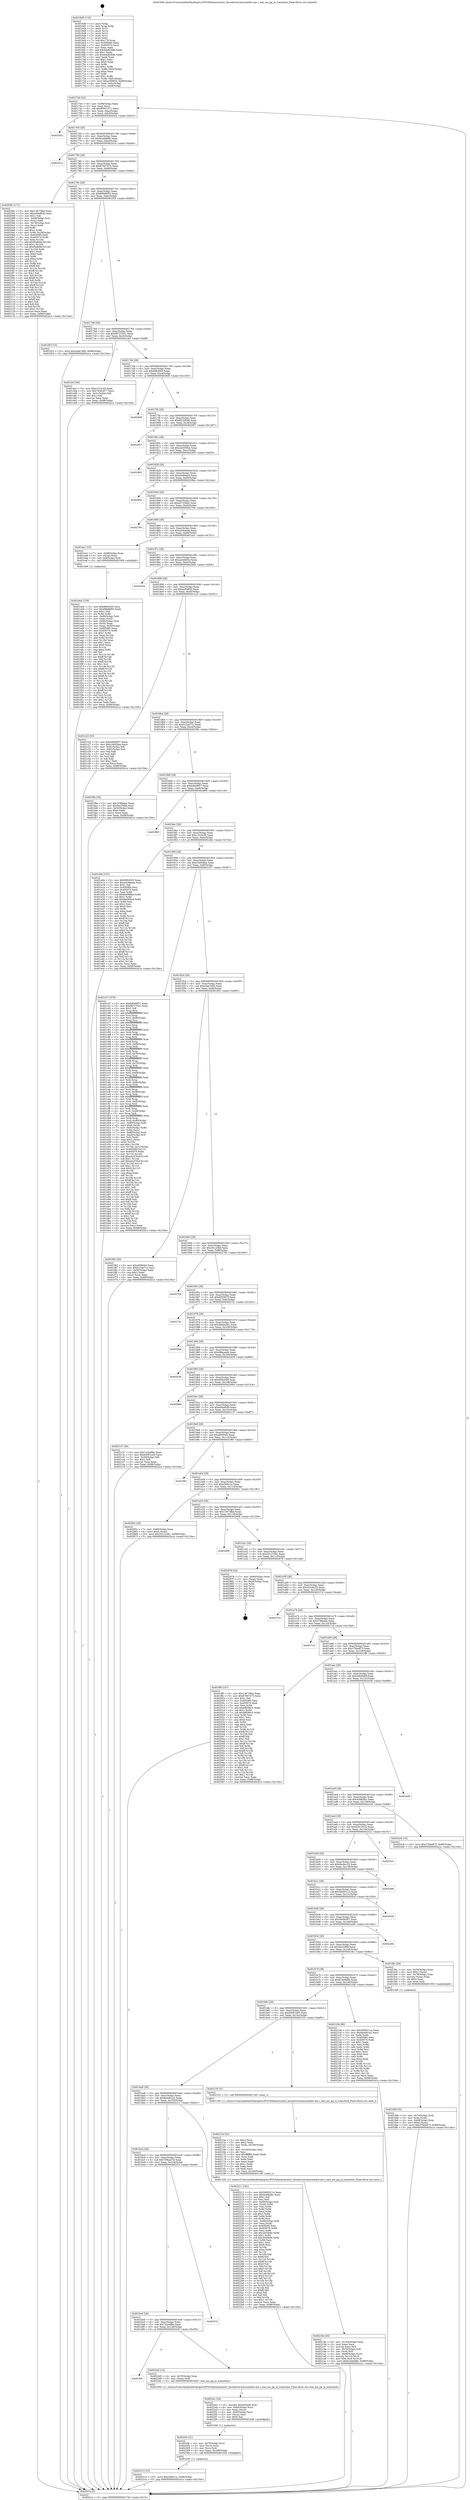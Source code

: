 digraph "0x4016d0" {
  label = "0x4016d0 (/mnt/c/Users/mathe/Desktop/tcc/POCII/binaries/extr_linuxdriversmiscmeihw-me.c_mei_me_pg_in_transition_Final-ollvm.out::main(0))"
  labelloc = "t"
  node[shape=record]

  Entry [label="",width=0.3,height=0.3,shape=circle,fillcolor=black,style=filled]
  "0x401744" [label="{
     0x401744 [32]\l
     | [instrs]\l
     &nbsp;&nbsp;0x401744 \<+6\>: mov -0x98(%rbp),%eax\l
     &nbsp;&nbsp;0x40174a \<+2\>: mov %eax,%ecx\l
     &nbsp;&nbsp;0x40174c \<+6\>: sub $0x80501571,%ecx\l
     &nbsp;&nbsp;0x401752 \<+6\>: mov %eax,-0xac(%rbp)\l
     &nbsp;&nbsp;0x401758 \<+6\>: mov %ecx,-0xb0(%rbp)\l
     &nbsp;&nbsp;0x40175e \<+6\>: je 00000000004025e3 \<main+0xf13\>\l
  }"]
  "0x4025e3" [label="{
     0x4025e3\l
  }", style=dashed]
  "0x401764" [label="{
     0x401764 [28]\l
     | [instrs]\l
     &nbsp;&nbsp;0x401764 \<+5\>: jmp 0000000000401769 \<main+0x99\>\l
     &nbsp;&nbsp;0x401769 \<+6\>: mov -0xac(%rbp),%eax\l
     &nbsp;&nbsp;0x40176f \<+5\>: sub $0x82a848db,%eax\l
     &nbsp;&nbsp;0x401774 \<+6\>: mov %eax,-0xb4(%rbp)\l
     &nbsp;&nbsp;0x40177a \<+6\>: je 0000000000402414 \<main+0xd44\>\l
  }"]
  Exit [label="",width=0.3,height=0.3,shape=circle,fillcolor=black,style=filled,peripheries=2]
  "0x402414" [label="{
     0x402414\l
  }", style=dashed]
  "0x401780" [label="{
     0x401780 [28]\l
     | [instrs]\l
     &nbsp;&nbsp;0x401780 \<+5\>: jmp 0000000000401785 \<main+0xb5\>\l
     &nbsp;&nbsp;0x401785 \<+6\>: mov -0xac(%rbp),%eax\l
     &nbsp;&nbsp;0x40178b \<+5\>: sub $0x87947475,%eax\l
     &nbsp;&nbsp;0x401790 \<+6\>: mov %eax,-0xb8(%rbp)\l
     &nbsp;&nbsp;0x401796 \<+6\>: je 000000000040208c \<main+0x9bc\>\l
  }"]
  "0x402313" [label="{
     0x402313 [15]\l
     | [instrs]\l
     &nbsp;&nbsp;0x402313 \<+10\>: movl $0xc5b6c1a,-0x98(%rbp)\l
     &nbsp;&nbsp;0x40231d \<+5\>: jmp 0000000000402a1a \<main+0x134a\>\l
  }"]
  "0x40208c" [label="{
     0x40208c [171]\l
     | [instrs]\l
     &nbsp;&nbsp;0x40208c \<+5\>: mov $0x13673fbd,%eax\l
     &nbsp;&nbsp;0x402091 \<+5\>: mov $0xe94ef63b,%ecx\l
     &nbsp;&nbsp;0x402096 \<+2\>: mov $0x1,%dl\l
     &nbsp;&nbsp;0x402098 \<+4\>: mov -0x68(%rbp),%rsi\l
     &nbsp;&nbsp;0x40209c \<+2\>: mov (%rsi),%edi\l
     &nbsp;&nbsp;0x40209e \<+4\>: mov -0x78(%rbp),%rsi\l
     &nbsp;&nbsp;0x4020a2 \<+2\>: cmp (%rsi),%edi\l
     &nbsp;&nbsp;0x4020a4 \<+4\>: setl %r8b\l
     &nbsp;&nbsp;0x4020a8 \<+4\>: and $0x1,%r8b\l
     &nbsp;&nbsp;0x4020ac \<+4\>: mov %r8b,-0x29(%rbp)\l
     &nbsp;&nbsp;0x4020b0 \<+7\>: mov 0x405060,%edi\l
     &nbsp;&nbsp;0x4020b7 \<+8\>: mov 0x405070,%r9d\l
     &nbsp;&nbsp;0x4020bf \<+3\>: mov %edi,%r10d\l
     &nbsp;&nbsp;0x4020c2 \<+7\>: add $0xf5afefbf,%r10d\l
     &nbsp;&nbsp;0x4020c9 \<+4\>: sub $0x1,%r10d\l
     &nbsp;&nbsp;0x4020cd \<+7\>: sub $0xf5afefbf,%r10d\l
     &nbsp;&nbsp;0x4020d4 \<+4\>: imul %r10d,%edi\l
     &nbsp;&nbsp;0x4020d8 \<+3\>: and $0x1,%edi\l
     &nbsp;&nbsp;0x4020db \<+3\>: cmp $0x0,%edi\l
     &nbsp;&nbsp;0x4020de \<+4\>: sete %r8b\l
     &nbsp;&nbsp;0x4020e2 \<+4\>: cmp $0xa,%r9d\l
     &nbsp;&nbsp;0x4020e6 \<+4\>: setl %r11b\l
     &nbsp;&nbsp;0x4020ea \<+3\>: mov %r8b,%bl\l
     &nbsp;&nbsp;0x4020ed \<+3\>: xor $0xff,%bl\l
     &nbsp;&nbsp;0x4020f0 \<+3\>: mov %r11b,%r14b\l
     &nbsp;&nbsp;0x4020f3 \<+4\>: xor $0xff,%r14b\l
     &nbsp;&nbsp;0x4020f7 \<+3\>: xor $0x1,%dl\l
     &nbsp;&nbsp;0x4020fa \<+3\>: mov %bl,%r15b\l
     &nbsp;&nbsp;0x4020fd \<+4\>: and $0xff,%r15b\l
     &nbsp;&nbsp;0x402101 \<+3\>: and %dl,%r8b\l
     &nbsp;&nbsp;0x402104 \<+3\>: mov %r14b,%r12b\l
     &nbsp;&nbsp;0x402107 \<+4\>: and $0xff,%r12b\l
     &nbsp;&nbsp;0x40210b \<+3\>: and %dl,%r11b\l
     &nbsp;&nbsp;0x40210e \<+3\>: or %r8b,%r15b\l
     &nbsp;&nbsp;0x402111 \<+3\>: or %r11b,%r12b\l
     &nbsp;&nbsp;0x402114 \<+3\>: xor %r12b,%r15b\l
     &nbsp;&nbsp;0x402117 \<+3\>: or %r14b,%bl\l
     &nbsp;&nbsp;0x40211a \<+3\>: xor $0xff,%bl\l
     &nbsp;&nbsp;0x40211d \<+3\>: or $0x1,%dl\l
     &nbsp;&nbsp;0x402120 \<+2\>: and %dl,%bl\l
     &nbsp;&nbsp;0x402122 \<+3\>: or %bl,%r15b\l
     &nbsp;&nbsp;0x402125 \<+4\>: test $0x1,%r15b\l
     &nbsp;&nbsp;0x402129 \<+3\>: cmovne %ecx,%eax\l
     &nbsp;&nbsp;0x40212c \<+6\>: mov %eax,-0x98(%rbp)\l
     &nbsp;&nbsp;0x402132 \<+5\>: jmp 0000000000402a1a \<main+0x134a\>\l
  }"]
  "0x40179c" [label="{
     0x40179c [28]\l
     | [instrs]\l
     &nbsp;&nbsp;0x40179c \<+5\>: jmp 00000000004017a1 \<main+0xd1\>\l
     &nbsp;&nbsp;0x4017a1 \<+6\>: mov -0xac(%rbp),%eax\l
     &nbsp;&nbsp;0x4017a7 \<+5\>: sub $0x89b86f55,%eax\l
     &nbsp;&nbsp;0x4017ac \<+6\>: mov %eax,-0xbc(%rbp)\l
     &nbsp;&nbsp;0x4017b2 \<+6\>: je 0000000000401f53 \<main+0x883\>\l
  }"]
  "0x4022fe" [label="{
     0x4022fe [21]\l
     | [instrs]\l
     &nbsp;&nbsp;0x4022fe \<+4\>: mov -0x70(%rbp),%rcx\l
     &nbsp;&nbsp;0x402302 \<+3\>: mov (%rcx),%rcx\l
     &nbsp;&nbsp;0x402305 \<+3\>: mov %rcx,%rdi\l
     &nbsp;&nbsp;0x402308 \<+6\>: mov %eax,-0x168(%rbp)\l
     &nbsp;&nbsp;0x40230e \<+5\>: call 0000000000401030 \<free@plt\>\l
     | [calls]\l
     &nbsp;&nbsp;0x401030 \{1\} (unknown)\l
  }"]
  "0x401f53" [label="{
     0x401f53 [15]\l
     | [instrs]\l
     &nbsp;&nbsp;0x401f53 \<+10\>: movl $0xc4eb7dd5,-0x98(%rbp)\l
     &nbsp;&nbsp;0x401f5d \<+5\>: jmp 0000000000402a1a \<main+0x134a\>\l
  }"]
  "0x4017b8" [label="{
     0x4017b8 [28]\l
     | [instrs]\l
     &nbsp;&nbsp;0x4017b8 \<+5\>: jmp 00000000004017bd \<main+0xed\>\l
     &nbsp;&nbsp;0x4017bd \<+6\>: mov -0xac(%rbp),%eax\l
     &nbsp;&nbsp;0x4017c3 \<+5\>: sub $0x98727b51,%eax\l
     &nbsp;&nbsp;0x4017c8 \<+6\>: mov %eax,-0xc0(%rbp)\l
     &nbsp;&nbsp;0x4017ce \<+6\>: je 0000000000401dcf \<main+0x6ff\>\l
  }"]
  "0x4022e1" [label="{
     0x4022e1 [29]\l
     | [instrs]\l
     &nbsp;&nbsp;0x4022e1 \<+10\>: movabs $0x4030d6,%rdi\l
     &nbsp;&nbsp;0x4022eb \<+4\>: mov -0x60(%rbp),%rcx\l
     &nbsp;&nbsp;0x4022ef \<+2\>: mov %eax,(%rcx)\l
     &nbsp;&nbsp;0x4022f1 \<+4\>: mov -0x60(%rbp),%rcx\l
     &nbsp;&nbsp;0x4022f5 \<+2\>: mov (%rcx),%esi\l
     &nbsp;&nbsp;0x4022f7 \<+2\>: mov $0x0,%al\l
     &nbsp;&nbsp;0x4022f9 \<+5\>: call 0000000000401040 \<printf@plt\>\l
     | [calls]\l
     &nbsp;&nbsp;0x401040 \{1\} (unknown)\l
  }"]
  "0x401dcf" [label="{
     0x401dcf [30]\l
     | [instrs]\l
     &nbsp;&nbsp;0x401dcf \<+5\>: mov $0xc1f10c55,%eax\l
     &nbsp;&nbsp;0x401dd4 \<+5\>: mov $0x7d36c877,%ecx\l
     &nbsp;&nbsp;0x401dd9 \<+3\>: mov -0x31(%rbp),%dl\l
     &nbsp;&nbsp;0x401ddc \<+3\>: test $0x1,%dl\l
     &nbsp;&nbsp;0x401ddf \<+3\>: cmovne %ecx,%eax\l
     &nbsp;&nbsp;0x401de2 \<+6\>: mov %eax,-0x98(%rbp)\l
     &nbsp;&nbsp;0x401de8 \<+5\>: jmp 0000000000402a1a \<main+0x134a\>\l
  }"]
  "0x4017d4" [label="{
     0x4017d4 [28]\l
     | [instrs]\l
     &nbsp;&nbsp;0x4017d4 \<+5\>: jmp 00000000004017d9 \<main+0x109\>\l
     &nbsp;&nbsp;0x4017d9 \<+6\>: mov -0xac(%rbp),%eax\l
     &nbsp;&nbsp;0x4017df \<+5\>: sub $0x99fc65f3,%eax\l
     &nbsp;&nbsp;0x4017e4 \<+6\>: mov %eax,-0xc4(%rbp)\l
     &nbsp;&nbsp;0x4017ea \<+6\>: je 00000000004028d5 \<main+0x1205\>\l
  }"]
  "0x401bfc" [label="{
     0x401bfc\l
  }", style=dashed]
  "0x4028d5" [label="{
     0x4028d5\l
  }", style=dashed]
  "0x4017f0" [label="{
     0x4017f0 [28]\l
     | [instrs]\l
     &nbsp;&nbsp;0x4017f0 \<+5\>: jmp 00000000004017f5 \<main+0x125\>\l
     &nbsp;&nbsp;0x4017f5 \<+6\>: mov -0xac(%rbp),%eax\l
     &nbsp;&nbsp;0x4017fb \<+5\>: sub $0x9f22d548,%eax\l
     &nbsp;&nbsp;0x401800 \<+6\>: mov %eax,-0xc8(%rbp)\l
     &nbsp;&nbsp;0x401806 \<+6\>: je 0000000000402957 \<main+0x1287\>\l
  }"]
  "0x4022d5" [label="{
     0x4022d5 [12]\l
     | [instrs]\l
     &nbsp;&nbsp;0x4022d5 \<+4\>: mov -0x70(%rbp),%rax\l
     &nbsp;&nbsp;0x4022d9 \<+3\>: mov (%rax),%rdi\l
     &nbsp;&nbsp;0x4022dc \<+5\>: call 0000000000401600 \<mei_me_pg_in_transition\>\l
     | [calls]\l
     &nbsp;&nbsp;0x401600 \{1\} (/mnt/c/Users/mathe/Desktop/tcc/POCII/binaries/extr_linuxdriversmiscmeihw-me.c_mei_me_pg_in_transition_Final-ollvm.out::mei_me_pg_in_transition)\l
  }"]
  "0x402957" [label="{
     0x402957\l
  }", style=dashed]
  "0x40180c" [label="{
     0x40180c [28]\l
     | [instrs]\l
     &nbsp;&nbsp;0x40180c \<+5\>: jmp 0000000000401811 \<main+0x141\>\l
     &nbsp;&nbsp;0x401811 \<+6\>: mov -0xac(%rbp),%eax\l
     &nbsp;&nbsp;0x401817 \<+5\>: sub $0xa42659cb,%eax\l
     &nbsp;&nbsp;0x40181c \<+6\>: mov %eax,-0xcc(%rbp)\l
     &nbsp;&nbsp;0x401822 \<+6\>: je 0000000000402405 \<main+0xd35\>\l
  }"]
  "0x401be0" [label="{
     0x401be0 [28]\l
     | [instrs]\l
     &nbsp;&nbsp;0x401be0 \<+5\>: jmp 0000000000401be5 \<main+0x515\>\l
     &nbsp;&nbsp;0x401be5 \<+6\>: mov -0xac(%rbp),%eax\l
     &nbsp;&nbsp;0x401beb \<+5\>: sub $0x7a2e4f6e,%eax\l
     &nbsp;&nbsp;0x401bf0 \<+6\>: mov %eax,-0x158(%rbp)\l
     &nbsp;&nbsp;0x401bf6 \<+6\>: je 00000000004022d5 \<main+0xc05\>\l
  }"]
  "0x402405" [label="{
     0x402405\l
  }", style=dashed]
  "0x401828" [label="{
     0x401828 [28]\l
     | [instrs]\l
     &nbsp;&nbsp;0x401828 \<+5\>: jmp 000000000040182d \<main+0x15d\>\l
     &nbsp;&nbsp;0x40182d \<+6\>: mov -0xac(%rbp),%eax\l
     &nbsp;&nbsp;0x401833 \<+5\>: sub $0xa4d94ecd,%eax\l
     &nbsp;&nbsp;0x401838 \<+6\>: mov %eax,-0xd0(%rbp)\l
     &nbsp;&nbsp;0x40183e \<+6\>: je 00000000004029be \<main+0x12ee\>\l
  }"]
  "0x40251f" [label="{
     0x40251f\l
  }", style=dashed]
  "0x4029be" [label="{
     0x4029be\l
  }", style=dashed]
  "0x401844" [label="{
     0x401844 [28]\l
     | [instrs]\l
     &nbsp;&nbsp;0x401844 \<+5\>: jmp 0000000000401849 \<main+0x179\>\l
     &nbsp;&nbsp;0x401849 \<+6\>: mov -0xac(%rbp),%eax\l
     &nbsp;&nbsp;0x40184f \<+5\>: sub $0xa5723ddc,%eax\l
     &nbsp;&nbsp;0x401854 \<+6\>: mov %eax,-0xd4(%rbp)\l
     &nbsp;&nbsp;0x40185a \<+6\>: je 000000000040270e \<main+0x103e\>\l
  }"]
  "0x401bc4" [label="{
     0x401bc4 [28]\l
     | [instrs]\l
     &nbsp;&nbsp;0x401bc4 \<+5\>: jmp 0000000000401bc9 \<main+0x4f9\>\l
     &nbsp;&nbsp;0x401bc9 \<+6\>: mov -0xac(%rbp),%eax\l
     &nbsp;&nbsp;0x401bcf \<+5\>: sub $0x759ba47d,%eax\l
     &nbsp;&nbsp;0x401bd4 \<+6\>: mov %eax,-0x154(%rbp)\l
     &nbsp;&nbsp;0x401bda \<+6\>: je 000000000040251f \<main+0xe4f\>\l
  }"]
  "0x40270e" [label="{
     0x40270e\l
  }", style=dashed]
  "0x401860" [label="{
     0x401860 [28]\l
     | [instrs]\l
     &nbsp;&nbsp;0x401860 \<+5\>: jmp 0000000000401865 \<main+0x195\>\l
     &nbsp;&nbsp;0x401865 \<+6\>: mov -0xac(%rbp),%eax\l
     &nbsp;&nbsp;0x40186b \<+5\>: sub $0xa5c6abda,%eax\l
     &nbsp;&nbsp;0x401870 \<+6\>: mov %eax,-0xd8(%rbp)\l
     &nbsp;&nbsp;0x401876 \<+6\>: je 0000000000401ea1 \<main+0x7d1\>\l
  }"]
  "0x402211" [label="{
     0x402211 [181]\l
     | [instrs]\l
     &nbsp;&nbsp;0x402211 \<+5\>: mov $0x5600511e,%eax\l
     &nbsp;&nbsp;0x402216 \<+5\>: mov $0x42882fec,%ecx\l
     &nbsp;&nbsp;0x40221b \<+2\>: mov $0x1,%dl\l
     &nbsp;&nbsp;0x40221d \<+2\>: xor %esi,%esi\l
     &nbsp;&nbsp;0x40221f \<+4\>: mov -0x68(%rbp),%rdi\l
     &nbsp;&nbsp;0x402223 \<+3\>: mov (%rdi),%r8d\l
     &nbsp;&nbsp;0x402226 \<+3\>: mov %esi,%r9d\l
     &nbsp;&nbsp;0x402229 \<+3\>: sub %r8d,%r9d\l
     &nbsp;&nbsp;0x40222c \<+3\>: mov %esi,%r8d\l
     &nbsp;&nbsp;0x40222f \<+4\>: sub $0x1,%r8d\l
     &nbsp;&nbsp;0x402233 \<+3\>: add %r8d,%r9d\l
     &nbsp;&nbsp;0x402236 \<+3\>: sub %r9d,%esi\l
     &nbsp;&nbsp;0x402239 \<+4\>: mov -0x68(%rbp),%rdi\l
     &nbsp;&nbsp;0x40223d \<+2\>: mov %esi,(%rdi)\l
     &nbsp;&nbsp;0x40223f \<+7\>: mov 0x405060,%esi\l
     &nbsp;&nbsp;0x402246 \<+8\>: mov 0x405070,%r8d\l
     &nbsp;&nbsp;0x40224e \<+3\>: mov %esi,%r9d\l
     &nbsp;&nbsp;0x402251 \<+7\>: add $0x2b55b9e,%r9d\l
     &nbsp;&nbsp;0x402258 \<+4\>: sub $0x1,%r9d\l
     &nbsp;&nbsp;0x40225c \<+7\>: sub $0x2b55b9e,%r9d\l
     &nbsp;&nbsp;0x402263 \<+4\>: imul %r9d,%esi\l
     &nbsp;&nbsp;0x402267 \<+3\>: and $0x1,%esi\l
     &nbsp;&nbsp;0x40226a \<+3\>: cmp $0x0,%esi\l
     &nbsp;&nbsp;0x40226d \<+4\>: sete %r10b\l
     &nbsp;&nbsp;0x402271 \<+4\>: cmp $0xa,%r8d\l
     &nbsp;&nbsp;0x402275 \<+4\>: setl %r11b\l
     &nbsp;&nbsp;0x402279 \<+3\>: mov %r10b,%bl\l
     &nbsp;&nbsp;0x40227c \<+3\>: xor $0xff,%bl\l
     &nbsp;&nbsp;0x40227f \<+3\>: mov %r11b,%r14b\l
     &nbsp;&nbsp;0x402282 \<+4\>: xor $0xff,%r14b\l
     &nbsp;&nbsp;0x402286 \<+3\>: xor $0x0,%dl\l
     &nbsp;&nbsp;0x402289 \<+3\>: mov %bl,%r15b\l
     &nbsp;&nbsp;0x40228c \<+4\>: and $0x0,%r15b\l
     &nbsp;&nbsp;0x402290 \<+3\>: and %dl,%r10b\l
     &nbsp;&nbsp;0x402293 \<+3\>: mov %r14b,%r12b\l
     &nbsp;&nbsp;0x402296 \<+4\>: and $0x0,%r12b\l
     &nbsp;&nbsp;0x40229a \<+3\>: and %dl,%r11b\l
     &nbsp;&nbsp;0x40229d \<+3\>: or %r10b,%r15b\l
     &nbsp;&nbsp;0x4022a0 \<+3\>: or %r11b,%r12b\l
     &nbsp;&nbsp;0x4022a3 \<+3\>: xor %r12b,%r15b\l
     &nbsp;&nbsp;0x4022a6 \<+3\>: or %r14b,%bl\l
     &nbsp;&nbsp;0x4022a9 \<+3\>: xor $0xff,%bl\l
     &nbsp;&nbsp;0x4022ac \<+3\>: or $0x0,%dl\l
     &nbsp;&nbsp;0x4022af \<+2\>: and %dl,%bl\l
     &nbsp;&nbsp;0x4022b1 \<+3\>: or %bl,%r15b\l
     &nbsp;&nbsp;0x4022b4 \<+4\>: test $0x1,%r15b\l
     &nbsp;&nbsp;0x4022b8 \<+3\>: cmovne %ecx,%eax\l
     &nbsp;&nbsp;0x4022bb \<+6\>: mov %eax,-0x98(%rbp)\l
     &nbsp;&nbsp;0x4022c1 \<+5\>: jmp 0000000000402a1a \<main+0x134a\>\l
  }"]
  "0x401ea1" [label="{
     0x401ea1 [19]\l
     | [instrs]\l
     &nbsp;&nbsp;0x401ea1 \<+7\>: mov -0x88(%rbp),%rax\l
     &nbsp;&nbsp;0x401ea8 \<+3\>: mov (%rax),%rax\l
     &nbsp;&nbsp;0x401eab \<+4\>: mov 0x8(%rax),%rdi\l
     &nbsp;&nbsp;0x401eaf \<+5\>: call 0000000000401060 \<atoi@plt\>\l
     | [calls]\l
     &nbsp;&nbsp;0x401060 \{1\} (unknown)\l
  }"]
  "0x40187c" [label="{
     0x40187c [28]\l
     | [instrs]\l
     &nbsp;&nbsp;0x40187c \<+5\>: jmp 0000000000401881 \<main+0x1b1\>\l
     &nbsp;&nbsp;0x401881 \<+6\>: mov -0xac(%rbp),%eax\l
     &nbsp;&nbsp;0x401887 \<+5\>: sub $0xaa4d403c,%eax\l
     &nbsp;&nbsp;0x40188c \<+6\>: mov %eax,-0xdc(%rbp)\l
     &nbsp;&nbsp;0x401892 \<+6\>: je 00000000004025d4 \<main+0xf04\>\l
  }"]
  "0x40218e" [label="{
     0x40218e [45]\l
     | [instrs]\l
     &nbsp;&nbsp;0x40218e \<+6\>: mov -0x164(%rbp),%ecx\l
     &nbsp;&nbsp;0x402194 \<+3\>: imul %eax,%ecx\l
     &nbsp;&nbsp;0x402197 \<+3\>: movslq %ecx,%r8\l
     &nbsp;&nbsp;0x40219a \<+4\>: mov -0x70(%rbp),%r9\l
     &nbsp;&nbsp;0x40219e \<+3\>: mov (%r9),%r9\l
     &nbsp;&nbsp;0x4021a1 \<+4\>: mov -0x68(%rbp),%r10\l
     &nbsp;&nbsp;0x4021a5 \<+3\>: movslq (%r10),%r10\l
     &nbsp;&nbsp;0x4021a8 \<+4\>: mov %r8,(%r9,%r10,8)\l
     &nbsp;&nbsp;0x4021ac \<+10\>: movl $0x616e6d8e,-0x98(%rbp)\l
     &nbsp;&nbsp;0x4021b6 \<+5\>: jmp 0000000000402a1a \<main+0x134a\>\l
  }"]
  "0x4025d4" [label="{
     0x4025d4\l
  }", style=dashed]
  "0x401898" [label="{
     0x401898 [28]\l
     | [instrs]\l
     &nbsp;&nbsp;0x401898 \<+5\>: jmp 000000000040189d \<main+0x1cd\>\l
     &nbsp;&nbsp;0x40189d \<+6\>: mov -0xac(%rbp),%eax\l
     &nbsp;&nbsp;0x4018a3 \<+5\>: sub $0xacf59f25,%eax\l
     &nbsp;&nbsp;0x4018a8 \<+6\>: mov %eax,-0xe0(%rbp)\l
     &nbsp;&nbsp;0x4018ae \<+6\>: je 0000000000401c22 \<main+0x552\>\l
  }"]
  "0x40215a" [label="{
     0x40215a [52]\l
     | [instrs]\l
     &nbsp;&nbsp;0x40215a \<+2\>: xor %ecx,%ecx\l
     &nbsp;&nbsp;0x40215c \<+5\>: mov $0x2,%edx\l
     &nbsp;&nbsp;0x402161 \<+6\>: mov %edx,-0x160(%rbp)\l
     &nbsp;&nbsp;0x402167 \<+1\>: cltd\l
     &nbsp;&nbsp;0x402168 \<+6\>: mov -0x160(%rbp),%esi\l
     &nbsp;&nbsp;0x40216e \<+2\>: idiv %esi\l
     &nbsp;&nbsp;0x402170 \<+6\>: imul $0xfffffffe,%edx,%edx\l
     &nbsp;&nbsp;0x402176 \<+2\>: mov %ecx,%edi\l
     &nbsp;&nbsp;0x402178 \<+2\>: sub %edx,%edi\l
     &nbsp;&nbsp;0x40217a \<+2\>: mov %ecx,%edx\l
     &nbsp;&nbsp;0x40217c \<+3\>: sub $0x1,%edx\l
     &nbsp;&nbsp;0x40217f \<+2\>: add %edx,%edi\l
     &nbsp;&nbsp;0x402181 \<+2\>: sub %edi,%ecx\l
     &nbsp;&nbsp;0x402183 \<+6\>: mov %ecx,-0x164(%rbp)\l
     &nbsp;&nbsp;0x402189 \<+5\>: call 0000000000401160 \<next_i\>\l
     | [calls]\l
     &nbsp;&nbsp;0x401160 \{1\} (/mnt/c/Users/mathe/Desktop/tcc/POCII/binaries/extr_linuxdriversmiscmeihw-me.c_mei_me_pg_in_transition_Final-ollvm.out::next_i)\l
  }"]
  "0x401c22" [label="{
     0x401c22 [53]\l
     | [instrs]\l
     &nbsp;&nbsp;0x401c22 \<+5\>: mov $0xbd0d9f37,%eax\l
     &nbsp;&nbsp;0x401c27 \<+5\>: mov $0xc34928aa,%ecx\l
     &nbsp;&nbsp;0x401c2c \<+6\>: mov -0x92(%rbp),%dl\l
     &nbsp;&nbsp;0x401c32 \<+7\>: mov -0x91(%rbp),%sil\l
     &nbsp;&nbsp;0x401c39 \<+3\>: mov %dl,%dil\l
     &nbsp;&nbsp;0x401c3c \<+3\>: and %sil,%dil\l
     &nbsp;&nbsp;0x401c3f \<+3\>: xor %sil,%dl\l
     &nbsp;&nbsp;0x401c42 \<+3\>: or %dl,%dil\l
     &nbsp;&nbsp;0x401c45 \<+4\>: test $0x1,%dil\l
     &nbsp;&nbsp;0x401c49 \<+3\>: cmovne %ecx,%eax\l
     &nbsp;&nbsp;0x401c4c \<+6\>: mov %eax,-0x98(%rbp)\l
     &nbsp;&nbsp;0x401c52 \<+5\>: jmp 0000000000402a1a \<main+0x134a\>\l
  }"]
  "0x4018b4" [label="{
     0x4018b4 [28]\l
     | [instrs]\l
     &nbsp;&nbsp;0x4018b4 \<+5\>: jmp 00000000004018b9 \<main+0x1e9\>\l
     &nbsp;&nbsp;0x4018b9 \<+6\>: mov -0xac(%rbp),%eax\l
     &nbsp;&nbsp;0x4018bf \<+5\>: sub $0xb15ae71c,%eax\l
     &nbsp;&nbsp;0x4018c4 \<+6\>: mov %eax,-0xe4(%rbp)\l
     &nbsp;&nbsp;0x4018ca \<+6\>: je 0000000000401f9e \<main+0x8ce\>\l
  }"]
  "0x402a1a" [label="{
     0x402a1a [5]\l
     | [instrs]\l
     &nbsp;&nbsp;0x402a1a \<+5\>: jmp 0000000000401744 \<main+0x74\>\l
  }"]
  "0x4016d0" [label="{
     0x4016d0 [116]\l
     | [instrs]\l
     &nbsp;&nbsp;0x4016d0 \<+1\>: push %rbp\l
     &nbsp;&nbsp;0x4016d1 \<+3\>: mov %rsp,%rbp\l
     &nbsp;&nbsp;0x4016d4 \<+2\>: push %r15\l
     &nbsp;&nbsp;0x4016d6 \<+2\>: push %r14\l
     &nbsp;&nbsp;0x4016d8 \<+2\>: push %r13\l
     &nbsp;&nbsp;0x4016da \<+2\>: push %r12\l
     &nbsp;&nbsp;0x4016dc \<+1\>: push %rbx\l
     &nbsp;&nbsp;0x4016dd \<+7\>: sub $0x178,%rsp\l
     &nbsp;&nbsp;0x4016e4 \<+7\>: mov 0x405060,%eax\l
     &nbsp;&nbsp;0x4016eb \<+7\>: mov 0x405070,%ecx\l
     &nbsp;&nbsp;0x4016f2 \<+2\>: mov %eax,%edx\l
     &nbsp;&nbsp;0x4016f4 \<+6\>: add $0x4eb8268b,%edx\l
     &nbsp;&nbsp;0x4016fa \<+3\>: sub $0x1,%edx\l
     &nbsp;&nbsp;0x4016fd \<+6\>: sub $0x4eb8268b,%edx\l
     &nbsp;&nbsp;0x401703 \<+3\>: imul %edx,%eax\l
     &nbsp;&nbsp;0x401706 \<+3\>: and $0x1,%eax\l
     &nbsp;&nbsp;0x401709 \<+3\>: cmp $0x0,%eax\l
     &nbsp;&nbsp;0x40170c \<+4\>: sete %r8b\l
     &nbsp;&nbsp;0x401710 \<+4\>: and $0x1,%r8b\l
     &nbsp;&nbsp;0x401714 \<+7\>: mov %r8b,-0x92(%rbp)\l
     &nbsp;&nbsp;0x40171b \<+3\>: cmp $0xa,%ecx\l
     &nbsp;&nbsp;0x40171e \<+4\>: setl %r8b\l
     &nbsp;&nbsp;0x401722 \<+4\>: and $0x1,%r8b\l
     &nbsp;&nbsp;0x401726 \<+7\>: mov %r8b,-0x91(%rbp)\l
     &nbsp;&nbsp;0x40172d \<+10\>: movl $0xacf59f25,-0x98(%rbp)\l
     &nbsp;&nbsp;0x401737 \<+6\>: mov %edi,-0x9c(%rbp)\l
     &nbsp;&nbsp;0x40173d \<+7\>: mov %rsi,-0xa8(%rbp)\l
  }"]
  "0x401ba8" [label="{
     0x401ba8 [28]\l
     | [instrs]\l
     &nbsp;&nbsp;0x401ba8 \<+5\>: jmp 0000000000401bad \<main+0x4dd\>\l
     &nbsp;&nbsp;0x401bad \<+6\>: mov -0xac(%rbp),%eax\l
     &nbsp;&nbsp;0x401bb3 \<+5\>: sub $0x6a4d61e2,%eax\l
     &nbsp;&nbsp;0x401bb8 \<+6\>: mov %eax,-0x150(%rbp)\l
     &nbsp;&nbsp;0x401bbe \<+6\>: je 0000000000402211 \<main+0xb41\>\l
  }"]
  "0x401f9e" [label="{
     0x401f9e [30]\l
     | [instrs]\l
     &nbsp;&nbsp;0x401f9e \<+5\>: mov $0x378fadee,%eax\l
     &nbsp;&nbsp;0x401fa3 \<+5\>: mov $0x5ec258fe,%ecx\l
     &nbsp;&nbsp;0x401fa8 \<+3\>: mov -0x30(%rbp),%edx\l
     &nbsp;&nbsp;0x401fab \<+3\>: cmp $0x0,%edx\l
     &nbsp;&nbsp;0x401fae \<+3\>: cmove %ecx,%eax\l
     &nbsp;&nbsp;0x401fb1 \<+6\>: mov %eax,-0x98(%rbp)\l
     &nbsp;&nbsp;0x401fb7 \<+5\>: jmp 0000000000402a1a \<main+0x134a\>\l
  }"]
  "0x4018d0" [label="{
     0x4018d0 [28]\l
     | [instrs]\l
     &nbsp;&nbsp;0x4018d0 \<+5\>: jmp 00000000004018d5 \<main+0x205\>\l
     &nbsp;&nbsp;0x4018d5 \<+6\>: mov -0xac(%rbp),%eax\l
     &nbsp;&nbsp;0x4018db \<+5\>: sub $0xbd0d9f37,%eax\l
     &nbsp;&nbsp;0x4018e0 \<+6\>: mov %eax,-0xe8(%rbp)\l
     &nbsp;&nbsp;0x4018e6 \<+6\>: je 0000000000402890 \<main+0x11c0\>\l
  }"]
  "0x402155" [label="{
     0x402155 [5]\l
     | [instrs]\l
     &nbsp;&nbsp;0x402155 \<+5\>: call 0000000000401160 \<next_i\>\l
     | [calls]\l
     &nbsp;&nbsp;0x401160 \{1\} (/mnt/c/Users/mathe/Desktop/tcc/POCII/binaries/extr_linuxdriversmiscmeihw-me.c_mei_me_pg_in_transition_Final-ollvm.out::next_i)\l
  }"]
  "0x402890" [label="{
     0x402890\l
  }", style=dashed]
  "0x4018ec" [label="{
     0x4018ec [28]\l
     | [instrs]\l
     &nbsp;&nbsp;0x4018ec \<+5\>: jmp 00000000004018f1 \<main+0x221\>\l
     &nbsp;&nbsp;0x4018f1 \<+6\>: mov -0xac(%rbp),%eax\l
     &nbsp;&nbsp;0x4018f7 \<+5\>: sub $0xc1f10c55,%eax\l
     &nbsp;&nbsp;0x4018fc \<+6\>: mov %eax,-0xec(%rbp)\l
     &nbsp;&nbsp;0x401902 \<+6\>: je 0000000000401e0e \<main+0x73e\>\l
  }"]
  "0x401b8c" [label="{
     0x401b8c [28]\l
     | [instrs]\l
     &nbsp;&nbsp;0x401b8c \<+5\>: jmp 0000000000401b91 \<main+0x4c1\>\l
     &nbsp;&nbsp;0x401b91 \<+6\>: mov -0xac(%rbp),%eax\l
     &nbsp;&nbsp;0x401b97 \<+5\>: sub $0x64061e65,%eax\l
     &nbsp;&nbsp;0x401b9c \<+6\>: mov %eax,-0x14c(%rbp)\l
     &nbsp;&nbsp;0x401ba2 \<+6\>: je 0000000000402155 \<main+0xa85\>\l
  }"]
  "0x401e0e" [label="{
     0x401e0e [147]\l
     | [instrs]\l
     &nbsp;&nbsp;0x401e0e \<+5\>: mov $0x99fc65f3,%eax\l
     &nbsp;&nbsp;0x401e13 \<+5\>: mov $0xa5c6abda,%ecx\l
     &nbsp;&nbsp;0x401e18 \<+2\>: mov $0x1,%dl\l
     &nbsp;&nbsp;0x401e1a \<+7\>: mov 0x405060,%esi\l
     &nbsp;&nbsp;0x401e21 \<+7\>: mov 0x405070,%edi\l
     &nbsp;&nbsp;0x401e28 \<+3\>: mov %esi,%r8d\l
     &nbsp;&nbsp;0x401e2b \<+7\>: sub $0xfee088ed,%r8d\l
     &nbsp;&nbsp;0x401e32 \<+4\>: sub $0x1,%r8d\l
     &nbsp;&nbsp;0x401e36 \<+7\>: add $0xfee088ed,%r8d\l
     &nbsp;&nbsp;0x401e3d \<+4\>: imul %r8d,%esi\l
     &nbsp;&nbsp;0x401e41 \<+3\>: and $0x1,%esi\l
     &nbsp;&nbsp;0x401e44 \<+3\>: cmp $0x0,%esi\l
     &nbsp;&nbsp;0x401e47 \<+4\>: sete %r9b\l
     &nbsp;&nbsp;0x401e4b \<+3\>: cmp $0xa,%edi\l
     &nbsp;&nbsp;0x401e4e \<+4\>: setl %r10b\l
     &nbsp;&nbsp;0x401e52 \<+3\>: mov %r9b,%r11b\l
     &nbsp;&nbsp;0x401e55 \<+4\>: xor $0xff,%r11b\l
     &nbsp;&nbsp;0x401e59 \<+3\>: mov %r10b,%bl\l
     &nbsp;&nbsp;0x401e5c \<+3\>: xor $0xff,%bl\l
     &nbsp;&nbsp;0x401e5f \<+3\>: xor $0x0,%dl\l
     &nbsp;&nbsp;0x401e62 \<+3\>: mov %r11b,%r14b\l
     &nbsp;&nbsp;0x401e65 \<+4\>: and $0x0,%r14b\l
     &nbsp;&nbsp;0x401e69 \<+3\>: and %dl,%r9b\l
     &nbsp;&nbsp;0x401e6c \<+3\>: mov %bl,%r15b\l
     &nbsp;&nbsp;0x401e6f \<+4\>: and $0x0,%r15b\l
     &nbsp;&nbsp;0x401e73 \<+3\>: and %dl,%r10b\l
     &nbsp;&nbsp;0x401e76 \<+3\>: or %r9b,%r14b\l
     &nbsp;&nbsp;0x401e79 \<+3\>: or %r10b,%r15b\l
     &nbsp;&nbsp;0x401e7c \<+3\>: xor %r15b,%r14b\l
     &nbsp;&nbsp;0x401e7f \<+3\>: or %bl,%r11b\l
     &nbsp;&nbsp;0x401e82 \<+4\>: xor $0xff,%r11b\l
     &nbsp;&nbsp;0x401e86 \<+3\>: or $0x0,%dl\l
     &nbsp;&nbsp;0x401e89 \<+3\>: and %dl,%r11b\l
     &nbsp;&nbsp;0x401e8c \<+3\>: or %r11b,%r14b\l
     &nbsp;&nbsp;0x401e8f \<+4\>: test $0x1,%r14b\l
     &nbsp;&nbsp;0x401e93 \<+3\>: cmovne %ecx,%eax\l
     &nbsp;&nbsp;0x401e96 \<+6\>: mov %eax,-0x98(%rbp)\l
     &nbsp;&nbsp;0x401e9c \<+5\>: jmp 0000000000402a1a \<main+0x134a\>\l
  }"]
  "0x401908" [label="{
     0x401908 [28]\l
     | [instrs]\l
     &nbsp;&nbsp;0x401908 \<+5\>: jmp 000000000040190d \<main+0x23d\>\l
     &nbsp;&nbsp;0x40190d \<+6\>: mov -0xac(%rbp),%eax\l
     &nbsp;&nbsp;0x401913 \<+5\>: sub $0xc34928aa,%eax\l
     &nbsp;&nbsp;0x401918 \<+6\>: mov %eax,-0xf0(%rbp)\l
     &nbsp;&nbsp;0x40191e \<+6\>: je 0000000000401c57 \<main+0x587\>\l
  }"]
  "0x4021bb" [label="{
     0x4021bb [86]\l
     | [instrs]\l
     &nbsp;&nbsp;0x4021bb \<+5\>: mov $0x5600511e,%eax\l
     &nbsp;&nbsp;0x4021c0 \<+5\>: mov $0x6a4d61e2,%ecx\l
     &nbsp;&nbsp;0x4021c5 \<+2\>: xor %edx,%edx\l
     &nbsp;&nbsp;0x4021c7 \<+7\>: mov 0x405060,%esi\l
     &nbsp;&nbsp;0x4021ce \<+7\>: mov 0x405070,%edi\l
     &nbsp;&nbsp;0x4021d5 \<+3\>: sub $0x1,%edx\l
     &nbsp;&nbsp;0x4021d8 \<+3\>: mov %esi,%r8d\l
     &nbsp;&nbsp;0x4021db \<+3\>: add %edx,%r8d\l
     &nbsp;&nbsp;0x4021de \<+4\>: imul %r8d,%esi\l
     &nbsp;&nbsp;0x4021e2 \<+3\>: and $0x1,%esi\l
     &nbsp;&nbsp;0x4021e5 \<+3\>: cmp $0x0,%esi\l
     &nbsp;&nbsp;0x4021e8 \<+4\>: sete %r9b\l
     &nbsp;&nbsp;0x4021ec \<+3\>: cmp $0xa,%edi\l
     &nbsp;&nbsp;0x4021ef \<+4\>: setl %r10b\l
     &nbsp;&nbsp;0x4021f3 \<+3\>: mov %r9b,%r11b\l
     &nbsp;&nbsp;0x4021f6 \<+3\>: and %r10b,%r11b\l
     &nbsp;&nbsp;0x4021f9 \<+3\>: xor %r10b,%r9b\l
     &nbsp;&nbsp;0x4021fc \<+3\>: or %r9b,%r11b\l
     &nbsp;&nbsp;0x4021ff \<+4\>: test $0x1,%r11b\l
     &nbsp;&nbsp;0x402203 \<+3\>: cmovne %ecx,%eax\l
     &nbsp;&nbsp;0x402206 \<+6\>: mov %eax,-0x98(%rbp)\l
     &nbsp;&nbsp;0x40220c \<+5\>: jmp 0000000000402a1a \<main+0x134a\>\l
  }"]
  "0x401c57" [label="{
     0x401c57 [376]\l
     | [instrs]\l
     &nbsp;&nbsp;0x401c57 \<+5\>: mov $0xbd0d9f37,%eax\l
     &nbsp;&nbsp;0x401c5c \<+5\>: mov $0x98727b51,%ecx\l
     &nbsp;&nbsp;0x401c61 \<+2\>: mov $0x1,%dl\l
     &nbsp;&nbsp;0x401c63 \<+3\>: mov %rsp,%rsi\l
     &nbsp;&nbsp;0x401c66 \<+4\>: add $0xfffffffffffffff0,%rsi\l
     &nbsp;&nbsp;0x401c6a \<+3\>: mov %rsi,%rsp\l
     &nbsp;&nbsp;0x401c6d \<+7\>: mov %rsi,-0x90(%rbp)\l
     &nbsp;&nbsp;0x401c74 \<+3\>: mov %rsp,%rsi\l
     &nbsp;&nbsp;0x401c77 \<+4\>: add $0xfffffffffffffff0,%rsi\l
     &nbsp;&nbsp;0x401c7b \<+3\>: mov %rsi,%rsp\l
     &nbsp;&nbsp;0x401c7e \<+3\>: mov %rsp,%rdi\l
     &nbsp;&nbsp;0x401c81 \<+4\>: add $0xfffffffffffffff0,%rdi\l
     &nbsp;&nbsp;0x401c85 \<+3\>: mov %rdi,%rsp\l
     &nbsp;&nbsp;0x401c88 \<+7\>: mov %rdi,-0x88(%rbp)\l
     &nbsp;&nbsp;0x401c8f \<+3\>: mov %rsp,%rdi\l
     &nbsp;&nbsp;0x401c92 \<+4\>: add $0xfffffffffffffff0,%rdi\l
     &nbsp;&nbsp;0x401c96 \<+3\>: mov %rdi,%rsp\l
     &nbsp;&nbsp;0x401c99 \<+4\>: mov %rdi,-0x80(%rbp)\l
     &nbsp;&nbsp;0x401c9d \<+3\>: mov %rsp,%rdi\l
     &nbsp;&nbsp;0x401ca0 \<+4\>: add $0xfffffffffffffff0,%rdi\l
     &nbsp;&nbsp;0x401ca4 \<+3\>: mov %rdi,%rsp\l
     &nbsp;&nbsp;0x401ca7 \<+4\>: mov %rdi,-0x78(%rbp)\l
     &nbsp;&nbsp;0x401cab \<+3\>: mov %rsp,%rdi\l
     &nbsp;&nbsp;0x401cae \<+4\>: add $0xfffffffffffffff0,%rdi\l
     &nbsp;&nbsp;0x401cb2 \<+3\>: mov %rdi,%rsp\l
     &nbsp;&nbsp;0x401cb5 \<+4\>: mov %rdi,-0x70(%rbp)\l
     &nbsp;&nbsp;0x401cb9 \<+3\>: mov %rsp,%rdi\l
     &nbsp;&nbsp;0x401cbc \<+4\>: add $0xfffffffffffffff0,%rdi\l
     &nbsp;&nbsp;0x401cc0 \<+3\>: mov %rdi,%rsp\l
     &nbsp;&nbsp;0x401cc3 \<+4\>: mov %rdi,-0x68(%rbp)\l
     &nbsp;&nbsp;0x401cc7 \<+3\>: mov %rsp,%rdi\l
     &nbsp;&nbsp;0x401cca \<+4\>: add $0xfffffffffffffff0,%rdi\l
     &nbsp;&nbsp;0x401cce \<+3\>: mov %rdi,%rsp\l
     &nbsp;&nbsp;0x401cd1 \<+4\>: mov %rdi,-0x60(%rbp)\l
     &nbsp;&nbsp;0x401cd5 \<+3\>: mov %rsp,%rdi\l
     &nbsp;&nbsp;0x401cd8 \<+4\>: add $0xfffffffffffffff0,%rdi\l
     &nbsp;&nbsp;0x401cdc \<+3\>: mov %rdi,%rsp\l
     &nbsp;&nbsp;0x401cdf \<+4\>: mov %rdi,-0x58(%rbp)\l
     &nbsp;&nbsp;0x401ce3 \<+3\>: mov %rsp,%rdi\l
     &nbsp;&nbsp;0x401ce6 \<+4\>: add $0xfffffffffffffff0,%rdi\l
     &nbsp;&nbsp;0x401cea \<+3\>: mov %rdi,%rsp\l
     &nbsp;&nbsp;0x401ced \<+4\>: mov %rdi,-0x50(%rbp)\l
     &nbsp;&nbsp;0x401cf1 \<+3\>: mov %rsp,%rdi\l
     &nbsp;&nbsp;0x401cf4 \<+4\>: add $0xfffffffffffffff0,%rdi\l
     &nbsp;&nbsp;0x401cf8 \<+3\>: mov %rdi,%rsp\l
     &nbsp;&nbsp;0x401cfb \<+4\>: mov %rdi,-0x48(%rbp)\l
     &nbsp;&nbsp;0x401cff \<+3\>: mov %rsp,%rdi\l
     &nbsp;&nbsp;0x401d02 \<+4\>: add $0xfffffffffffffff0,%rdi\l
     &nbsp;&nbsp;0x401d06 \<+3\>: mov %rdi,%rsp\l
     &nbsp;&nbsp;0x401d09 \<+4\>: mov %rdi,-0x40(%rbp)\l
     &nbsp;&nbsp;0x401d0d \<+7\>: mov -0x90(%rbp),%rdi\l
     &nbsp;&nbsp;0x401d14 \<+6\>: movl $0x0,(%rdi)\l
     &nbsp;&nbsp;0x401d1a \<+7\>: mov -0x9c(%rbp),%r8d\l
     &nbsp;&nbsp;0x401d21 \<+3\>: mov %r8d,(%rsi)\l
     &nbsp;&nbsp;0x401d24 \<+7\>: mov -0x88(%rbp),%rdi\l
     &nbsp;&nbsp;0x401d2b \<+7\>: mov -0xa8(%rbp),%r9\l
     &nbsp;&nbsp;0x401d32 \<+3\>: mov %r9,(%rdi)\l
     &nbsp;&nbsp;0x401d35 \<+3\>: cmpl $0x2,(%rsi)\l
     &nbsp;&nbsp;0x401d38 \<+4\>: setne %r10b\l
     &nbsp;&nbsp;0x401d3c \<+4\>: and $0x1,%r10b\l
     &nbsp;&nbsp;0x401d40 \<+4\>: mov %r10b,-0x31(%rbp)\l
     &nbsp;&nbsp;0x401d44 \<+8\>: mov 0x405060,%r11d\l
     &nbsp;&nbsp;0x401d4c \<+7\>: mov 0x405070,%ebx\l
     &nbsp;&nbsp;0x401d53 \<+3\>: mov %r11d,%r14d\l
     &nbsp;&nbsp;0x401d56 \<+7\>: sub $0xedcd76cf,%r14d\l
     &nbsp;&nbsp;0x401d5d \<+4\>: sub $0x1,%r14d\l
     &nbsp;&nbsp;0x401d61 \<+7\>: add $0xedcd76cf,%r14d\l
     &nbsp;&nbsp;0x401d68 \<+4\>: imul %r14d,%r11d\l
     &nbsp;&nbsp;0x401d6c \<+4\>: and $0x1,%r11d\l
     &nbsp;&nbsp;0x401d70 \<+4\>: cmp $0x0,%r11d\l
     &nbsp;&nbsp;0x401d74 \<+4\>: sete %r10b\l
     &nbsp;&nbsp;0x401d78 \<+3\>: cmp $0xa,%ebx\l
     &nbsp;&nbsp;0x401d7b \<+4\>: setl %r15b\l
     &nbsp;&nbsp;0x401d7f \<+3\>: mov %r10b,%r12b\l
     &nbsp;&nbsp;0x401d82 \<+4\>: xor $0xff,%r12b\l
     &nbsp;&nbsp;0x401d86 \<+3\>: mov %r15b,%r13b\l
     &nbsp;&nbsp;0x401d89 \<+4\>: xor $0xff,%r13b\l
     &nbsp;&nbsp;0x401d8d \<+3\>: xor $0x1,%dl\l
     &nbsp;&nbsp;0x401d90 \<+3\>: mov %r12b,%sil\l
     &nbsp;&nbsp;0x401d93 \<+4\>: and $0xff,%sil\l
     &nbsp;&nbsp;0x401d97 \<+3\>: and %dl,%r10b\l
     &nbsp;&nbsp;0x401d9a \<+3\>: mov %r13b,%dil\l
     &nbsp;&nbsp;0x401d9d \<+4\>: and $0xff,%dil\l
     &nbsp;&nbsp;0x401da1 \<+3\>: and %dl,%r15b\l
     &nbsp;&nbsp;0x401da4 \<+3\>: or %r10b,%sil\l
     &nbsp;&nbsp;0x401da7 \<+3\>: or %r15b,%dil\l
     &nbsp;&nbsp;0x401daa \<+3\>: xor %dil,%sil\l
     &nbsp;&nbsp;0x401dad \<+3\>: or %r13b,%r12b\l
     &nbsp;&nbsp;0x401db0 \<+4\>: xor $0xff,%r12b\l
     &nbsp;&nbsp;0x401db4 \<+3\>: or $0x1,%dl\l
     &nbsp;&nbsp;0x401db7 \<+3\>: and %dl,%r12b\l
     &nbsp;&nbsp;0x401dba \<+3\>: or %r12b,%sil\l
     &nbsp;&nbsp;0x401dbd \<+4\>: test $0x1,%sil\l
     &nbsp;&nbsp;0x401dc1 \<+3\>: cmovne %ecx,%eax\l
     &nbsp;&nbsp;0x401dc4 \<+6\>: mov %eax,-0x98(%rbp)\l
     &nbsp;&nbsp;0x401dca \<+5\>: jmp 0000000000402a1a \<main+0x134a\>\l
  }"]
  "0x401924" [label="{
     0x401924 [28]\l
     | [instrs]\l
     &nbsp;&nbsp;0x401924 \<+5\>: jmp 0000000000401929 \<main+0x259\>\l
     &nbsp;&nbsp;0x401929 \<+6\>: mov -0xac(%rbp),%eax\l
     &nbsp;&nbsp;0x40192f \<+5\>: sub $0xc4eb7dd5,%eax\l
     &nbsp;&nbsp;0x401934 \<+6\>: mov %eax,-0xf4(%rbp)\l
     &nbsp;&nbsp;0x40193a \<+6\>: je 0000000000401f62 \<main+0x892\>\l
  }"]
  "0x401fd9" [label="{
     0x401fd9 [32]\l
     | [instrs]\l
     &nbsp;&nbsp;0x401fd9 \<+4\>: mov -0x70(%rbp),%rdi\l
     &nbsp;&nbsp;0x401fdd \<+3\>: mov %rax,(%rdi)\l
     &nbsp;&nbsp;0x401fe0 \<+4\>: mov -0x68(%rbp),%rax\l
     &nbsp;&nbsp;0x401fe4 \<+6\>: movl $0x0,(%rax)\l
     &nbsp;&nbsp;0x401fea \<+10\>: movl $0x37bbe873,-0x98(%rbp)\l
     &nbsp;&nbsp;0x401ff4 \<+5\>: jmp 0000000000402a1a \<main+0x134a\>\l
  }"]
  "0x401eb4" [label="{
     0x401eb4 [159]\l
     | [instrs]\l
     &nbsp;&nbsp;0x401eb4 \<+5\>: mov $0x99fc65f3,%ecx\l
     &nbsp;&nbsp;0x401eb9 \<+5\>: mov $0x89b86f55,%edx\l
     &nbsp;&nbsp;0x401ebe \<+3\>: mov $0x1,%sil\l
     &nbsp;&nbsp;0x401ec1 \<+3\>: xor %r8d,%r8d\l
     &nbsp;&nbsp;0x401ec4 \<+4\>: mov -0x80(%rbp),%rdi\l
     &nbsp;&nbsp;0x401ec8 \<+2\>: mov %eax,(%rdi)\l
     &nbsp;&nbsp;0x401eca \<+4\>: mov -0x80(%rbp),%rdi\l
     &nbsp;&nbsp;0x401ece \<+2\>: mov (%rdi),%eax\l
     &nbsp;&nbsp;0x401ed0 \<+3\>: mov %eax,-0x30(%rbp)\l
     &nbsp;&nbsp;0x401ed3 \<+7\>: mov 0x405060,%eax\l
     &nbsp;&nbsp;0x401eda \<+8\>: mov 0x405070,%r9d\l
     &nbsp;&nbsp;0x401ee2 \<+4\>: sub $0x1,%r8d\l
     &nbsp;&nbsp;0x401ee6 \<+3\>: mov %eax,%r10d\l
     &nbsp;&nbsp;0x401ee9 \<+3\>: add %r8d,%r10d\l
     &nbsp;&nbsp;0x401eec \<+4\>: imul %r10d,%eax\l
     &nbsp;&nbsp;0x401ef0 \<+3\>: and $0x1,%eax\l
     &nbsp;&nbsp;0x401ef3 \<+3\>: cmp $0x0,%eax\l
     &nbsp;&nbsp;0x401ef6 \<+4\>: sete %r11b\l
     &nbsp;&nbsp;0x401efa \<+4\>: cmp $0xa,%r9d\l
     &nbsp;&nbsp;0x401efe \<+3\>: setl %bl\l
     &nbsp;&nbsp;0x401f01 \<+3\>: mov %r11b,%r14b\l
     &nbsp;&nbsp;0x401f04 \<+4\>: xor $0xff,%r14b\l
     &nbsp;&nbsp;0x401f08 \<+3\>: mov %bl,%r15b\l
     &nbsp;&nbsp;0x401f0b \<+4\>: xor $0xff,%r15b\l
     &nbsp;&nbsp;0x401f0f \<+4\>: xor $0x1,%sil\l
     &nbsp;&nbsp;0x401f13 \<+3\>: mov %r14b,%r12b\l
     &nbsp;&nbsp;0x401f16 \<+4\>: and $0xff,%r12b\l
     &nbsp;&nbsp;0x401f1a \<+3\>: and %sil,%r11b\l
     &nbsp;&nbsp;0x401f1d \<+3\>: mov %r15b,%r13b\l
     &nbsp;&nbsp;0x401f20 \<+4\>: and $0xff,%r13b\l
     &nbsp;&nbsp;0x401f24 \<+3\>: and %sil,%bl\l
     &nbsp;&nbsp;0x401f27 \<+3\>: or %r11b,%r12b\l
     &nbsp;&nbsp;0x401f2a \<+3\>: or %bl,%r13b\l
     &nbsp;&nbsp;0x401f2d \<+3\>: xor %r13b,%r12b\l
     &nbsp;&nbsp;0x401f30 \<+3\>: or %r15b,%r14b\l
     &nbsp;&nbsp;0x401f33 \<+4\>: xor $0xff,%r14b\l
     &nbsp;&nbsp;0x401f37 \<+4\>: or $0x1,%sil\l
     &nbsp;&nbsp;0x401f3b \<+3\>: and %sil,%r14b\l
     &nbsp;&nbsp;0x401f3e \<+3\>: or %r14b,%r12b\l
     &nbsp;&nbsp;0x401f41 \<+4\>: test $0x1,%r12b\l
     &nbsp;&nbsp;0x401f45 \<+3\>: cmovne %edx,%ecx\l
     &nbsp;&nbsp;0x401f48 \<+6\>: mov %ecx,-0x98(%rbp)\l
     &nbsp;&nbsp;0x401f4e \<+5\>: jmp 0000000000402a1a \<main+0x134a\>\l
  }"]
  "0x401b70" [label="{
     0x401b70 [28]\l
     | [instrs]\l
     &nbsp;&nbsp;0x401b70 \<+5\>: jmp 0000000000401b75 \<main+0x4a5\>\l
     &nbsp;&nbsp;0x401b75 \<+6\>: mov -0xac(%rbp),%eax\l
     &nbsp;&nbsp;0x401b7b \<+5\>: sub $0x616e6d8e,%eax\l
     &nbsp;&nbsp;0x401b80 \<+6\>: mov %eax,-0x148(%rbp)\l
     &nbsp;&nbsp;0x401b86 \<+6\>: je 00000000004021bb \<main+0xaeb\>\l
  }"]
  "0x401f62" [label="{
     0x401f62 [30]\l
     | [instrs]\l
     &nbsp;&nbsp;0x401f62 \<+5\>: mov $0xa900043,%eax\l
     &nbsp;&nbsp;0x401f67 \<+5\>: mov $0xb15ae71c,%ecx\l
     &nbsp;&nbsp;0x401f6c \<+3\>: mov -0x30(%rbp),%edx\l
     &nbsp;&nbsp;0x401f6f \<+3\>: cmp $0x1,%edx\l
     &nbsp;&nbsp;0x401f72 \<+3\>: cmovl %ecx,%eax\l
     &nbsp;&nbsp;0x401f75 \<+6\>: mov %eax,-0x98(%rbp)\l
     &nbsp;&nbsp;0x401f7b \<+5\>: jmp 0000000000402a1a \<main+0x134a\>\l
  }"]
  "0x401940" [label="{
     0x401940 [28]\l
     | [instrs]\l
     &nbsp;&nbsp;0x401940 \<+5\>: jmp 0000000000401945 \<main+0x275\>\l
     &nbsp;&nbsp;0x401945 \<+6\>: mov -0xac(%rbp),%eax\l
     &nbsp;&nbsp;0x40194b \<+5\>: sub $0xc91c2fbd,%eax\l
     &nbsp;&nbsp;0x401950 \<+6\>: mov %eax,-0xf8(%rbp)\l
     &nbsp;&nbsp;0x401956 \<+6\>: je 00000000004027b5 \<main+0x10e5\>\l
  }"]
  "0x401fbc" [label="{
     0x401fbc [29]\l
     | [instrs]\l
     &nbsp;&nbsp;0x401fbc \<+4\>: mov -0x78(%rbp),%rax\l
     &nbsp;&nbsp;0x401fc0 \<+6\>: movl $0x1,(%rax)\l
     &nbsp;&nbsp;0x401fc6 \<+4\>: mov -0x78(%rbp),%rax\l
     &nbsp;&nbsp;0x401fca \<+3\>: movslq (%rax),%rax\l
     &nbsp;&nbsp;0x401fcd \<+4\>: shl $0x3,%rax\l
     &nbsp;&nbsp;0x401fd1 \<+3\>: mov %rax,%rdi\l
     &nbsp;&nbsp;0x401fd4 \<+5\>: call 0000000000401050 \<malloc@plt\>\l
     | [calls]\l
     &nbsp;&nbsp;0x401050 \{1\} (unknown)\l
  }"]
  "0x4027b5" [label="{
     0x4027b5\l
  }", style=dashed]
  "0x40195c" [label="{
     0x40195c [28]\l
     | [instrs]\l
     &nbsp;&nbsp;0x40195c \<+5\>: jmp 0000000000401961 \<main+0x291\>\l
     &nbsp;&nbsp;0x401961 \<+6\>: mov -0xac(%rbp),%eax\l
     &nbsp;&nbsp;0x401967 \<+5\>: sub $0xd2f2957f,%eax\l
     &nbsp;&nbsp;0x40196c \<+6\>: mov %eax,-0xfc(%rbp)\l
     &nbsp;&nbsp;0x401972 \<+6\>: je 000000000040272c \<main+0x105c\>\l
  }"]
  "0x401b54" [label="{
     0x401b54 [28]\l
     | [instrs]\l
     &nbsp;&nbsp;0x401b54 \<+5\>: jmp 0000000000401b59 \<main+0x489\>\l
     &nbsp;&nbsp;0x401b59 \<+6\>: mov -0xac(%rbp),%eax\l
     &nbsp;&nbsp;0x401b5f \<+5\>: sub $0x5ec258fe,%eax\l
     &nbsp;&nbsp;0x401b64 \<+6\>: mov %eax,-0x144(%rbp)\l
     &nbsp;&nbsp;0x401b6a \<+6\>: je 0000000000401fbc \<main+0x8ec\>\l
  }"]
  "0x40272c" [label="{
     0x40272c\l
  }", style=dashed]
  "0x401978" [label="{
     0x401978 [28]\l
     | [instrs]\l
     &nbsp;&nbsp;0x401978 \<+5\>: jmp 000000000040197d \<main+0x2ad\>\l
     &nbsp;&nbsp;0x40197d \<+6\>: mov -0xac(%rbp),%eax\l
     &nbsp;&nbsp;0x401983 \<+5\>: sub $0xdb6ed281,%eax\l
     &nbsp;&nbsp;0x401988 \<+6\>: mov %eax,-0x100(%rbp)\l
     &nbsp;&nbsp;0x40198e \<+6\>: je 000000000040284d \<main+0x117d\>\l
  }"]
  "0x402a0b" [label="{
     0x402a0b\l
  }", style=dashed]
  "0x40284d" [label="{
     0x40284d\l
  }", style=dashed]
  "0x401994" [label="{
     0x401994 [28]\l
     | [instrs]\l
     &nbsp;&nbsp;0x401994 \<+5\>: jmp 0000000000401999 \<main+0x2c9\>\l
     &nbsp;&nbsp;0x401999 \<+6\>: mov -0xac(%rbp),%eax\l
     &nbsp;&nbsp;0x40199f \<+5\>: sub $0xdd6aaada,%eax\l
     &nbsp;&nbsp;0x4019a4 \<+6\>: mov %eax,-0x104(%rbp)\l
     &nbsp;&nbsp;0x4019aa \<+6\>: je 0000000000402639 \<main+0xf69\>\l
  }"]
  "0x401b38" [label="{
     0x401b38 [28]\l
     | [instrs]\l
     &nbsp;&nbsp;0x401b38 \<+5\>: jmp 0000000000401b3d \<main+0x46d\>\l
     &nbsp;&nbsp;0x401b3d \<+6\>: mov -0xac(%rbp),%eax\l
     &nbsp;&nbsp;0x401b43 \<+5\>: sub $0x5b0f4387,%eax\l
     &nbsp;&nbsp;0x401b48 \<+6\>: mov %eax,-0x140(%rbp)\l
     &nbsp;&nbsp;0x401b4e \<+6\>: je 0000000000402a0b \<main+0x133b\>\l
  }"]
  "0x402639" [label="{
     0x402639\l
  }", style=dashed]
  "0x4019b0" [label="{
     0x4019b0 [28]\l
     | [instrs]\l
     &nbsp;&nbsp;0x4019b0 \<+5\>: jmp 00000000004019b5 \<main+0x2e5\>\l
     &nbsp;&nbsp;0x4019b5 \<+6\>: mov -0xac(%rbp),%eax\l
     &nbsp;&nbsp;0x4019bb \<+5\>: sub $0xdf3b35bf,%eax\l
     &nbsp;&nbsp;0x4019c0 \<+6\>: mov %eax,-0x108(%rbp)\l
     &nbsp;&nbsp;0x4019c6 \<+6\>: je 0000000000402994 \<main+0x12c4\>\l
  }"]
  "0x40292d" [label="{
     0x40292d\l
  }", style=dashed]
  "0x402994" [label="{
     0x402994\l
  }", style=dashed]
  "0x4019cc" [label="{
     0x4019cc [28]\l
     | [instrs]\l
     &nbsp;&nbsp;0x4019cc \<+5\>: jmp 00000000004019d1 \<main+0x301\>\l
     &nbsp;&nbsp;0x4019d1 \<+6\>: mov -0xac(%rbp),%eax\l
     &nbsp;&nbsp;0x4019d7 \<+5\>: sub $0xe94ef63b,%eax\l
     &nbsp;&nbsp;0x4019dc \<+6\>: mov %eax,-0x10c(%rbp)\l
     &nbsp;&nbsp;0x4019e2 \<+6\>: je 0000000000402137 \<main+0xa67\>\l
  }"]
  "0x401b1c" [label="{
     0x401b1c [28]\l
     | [instrs]\l
     &nbsp;&nbsp;0x401b1c \<+5\>: jmp 0000000000401b21 \<main+0x451\>\l
     &nbsp;&nbsp;0x401b21 \<+6\>: mov -0xac(%rbp),%eax\l
     &nbsp;&nbsp;0x401b27 \<+5\>: sub $0x5600511e,%eax\l
     &nbsp;&nbsp;0x401b2c \<+6\>: mov %eax,-0x13c(%rbp)\l
     &nbsp;&nbsp;0x401b32 \<+6\>: je 000000000040292d \<main+0x125d\>\l
  }"]
  "0x402137" [label="{
     0x402137 [30]\l
     | [instrs]\l
     &nbsp;&nbsp;0x402137 \<+5\>: mov $0x7a2e4f6e,%eax\l
     &nbsp;&nbsp;0x40213c \<+5\>: mov $0x64061e65,%ecx\l
     &nbsp;&nbsp;0x402141 \<+3\>: mov -0x29(%rbp),%dl\l
     &nbsp;&nbsp;0x402144 \<+3\>: test $0x1,%dl\l
     &nbsp;&nbsp;0x402147 \<+3\>: cmovne %ecx,%eax\l
     &nbsp;&nbsp;0x40214a \<+6\>: mov %eax,-0x98(%rbp)\l
     &nbsp;&nbsp;0x402150 \<+5\>: jmp 0000000000402a1a \<main+0x134a\>\l
  }"]
  "0x4019e8" [label="{
     0x4019e8 [28]\l
     | [instrs]\l
     &nbsp;&nbsp;0x4019e8 \<+5\>: jmp 00000000004019ed \<main+0x31d\>\l
     &nbsp;&nbsp;0x4019ed \<+6\>: mov -0xac(%rbp),%eax\l
     &nbsp;&nbsp;0x4019f3 \<+5\>: sub $0xa900043,%eax\l
     &nbsp;&nbsp;0x4019f8 \<+6\>: mov %eax,-0x110(%rbp)\l
     &nbsp;&nbsp;0x4019fe \<+6\>: je 0000000000401f80 \<main+0x8b0\>\l
  }"]
  "0x402496" [label="{
     0x402496\l
  }", style=dashed]
  "0x401f80" [label="{
     0x401f80\l
  }", style=dashed]
  "0x401a04" [label="{
     0x401a04 [28]\l
     | [instrs]\l
     &nbsp;&nbsp;0x401a04 \<+5\>: jmp 0000000000401a09 \<main+0x339\>\l
     &nbsp;&nbsp;0x401a09 \<+6\>: mov -0xac(%rbp),%eax\l
     &nbsp;&nbsp;0x401a0f \<+5\>: sub $0xc5b6c1a,%eax\l
     &nbsp;&nbsp;0x401a14 \<+6\>: mov %eax,-0x114(%rbp)\l
     &nbsp;&nbsp;0x401a1a \<+6\>: je 000000000040285c \<main+0x118c\>\l
  }"]
  "0x401b00" [label="{
     0x401b00 [28]\l
     | [instrs]\l
     &nbsp;&nbsp;0x401b00 \<+5\>: jmp 0000000000401b05 \<main+0x435\>\l
     &nbsp;&nbsp;0x401b05 \<+6\>: mov -0xac(%rbp),%eax\l
     &nbsp;&nbsp;0x401b0b \<+5\>: sub $0x4bc6ec25,%eax\l
     &nbsp;&nbsp;0x401b10 \<+6\>: mov %eax,-0x138(%rbp)\l
     &nbsp;&nbsp;0x401b16 \<+6\>: je 0000000000402496 \<main+0xdc6\>\l
  }"]
  "0x40285c" [label="{
     0x40285c [28]\l
     | [instrs]\l
     &nbsp;&nbsp;0x40285c \<+7\>: mov -0x90(%rbp),%rax\l
     &nbsp;&nbsp;0x402863 \<+6\>: movl $0x0,(%rax)\l
     &nbsp;&nbsp;0x402869 \<+10\>: movl $0x201210d1,-0x98(%rbp)\l
     &nbsp;&nbsp;0x402873 \<+5\>: jmp 0000000000402a1a \<main+0x134a\>\l
  }"]
  "0x401a20" [label="{
     0x401a20 [28]\l
     | [instrs]\l
     &nbsp;&nbsp;0x401a20 \<+5\>: jmp 0000000000401a25 \<main+0x355\>\l
     &nbsp;&nbsp;0x401a25 \<+6\>: mov -0xac(%rbp),%eax\l
     &nbsp;&nbsp;0x401a2b \<+5\>: sub $0x13673fbd,%eax\l
     &nbsp;&nbsp;0x401a30 \<+6\>: mov %eax,-0x118(%rbp)\l
     &nbsp;&nbsp;0x401a36 \<+6\>: je 0000000000402908 \<main+0x1238\>\l
  }"]
  "0x402322" [label="{
     0x402322\l
  }", style=dashed]
  "0x402908" [label="{
     0x402908\l
  }", style=dashed]
  "0x401a3c" [label="{
     0x401a3c [28]\l
     | [instrs]\l
     &nbsp;&nbsp;0x401a3c \<+5\>: jmp 0000000000401a41 \<main+0x371\>\l
     &nbsp;&nbsp;0x401a41 \<+6\>: mov -0xac(%rbp),%eax\l
     &nbsp;&nbsp;0x401a47 \<+5\>: sub $0x201210d1,%eax\l
     &nbsp;&nbsp;0x401a4c \<+6\>: mov %eax,-0x11c(%rbp)\l
     &nbsp;&nbsp;0x401a52 \<+6\>: je 0000000000402878 \<main+0x11a8\>\l
  }"]
  "0x401ae4" [label="{
     0x401ae4 [28]\l
     | [instrs]\l
     &nbsp;&nbsp;0x401ae4 \<+5\>: jmp 0000000000401ae9 \<main+0x419\>\l
     &nbsp;&nbsp;0x401ae9 \<+6\>: mov -0xac(%rbp),%eax\l
     &nbsp;&nbsp;0x401aef \<+5\>: sub $0x4291351b,%eax\l
     &nbsp;&nbsp;0x401af4 \<+6\>: mov %eax,-0x134(%rbp)\l
     &nbsp;&nbsp;0x401afa \<+6\>: je 0000000000402322 \<main+0xc52\>\l
  }"]
  "0x402878" [label="{
     0x402878 [24]\l
     | [instrs]\l
     &nbsp;&nbsp;0x402878 \<+7\>: mov -0x90(%rbp),%rax\l
     &nbsp;&nbsp;0x40287f \<+2\>: mov (%rax),%eax\l
     &nbsp;&nbsp;0x402881 \<+4\>: lea -0x28(%rbp),%rsp\l
     &nbsp;&nbsp;0x402885 \<+1\>: pop %rbx\l
     &nbsp;&nbsp;0x402886 \<+2\>: pop %r12\l
     &nbsp;&nbsp;0x402888 \<+2\>: pop %r13\l
     &nbsp;&nbsp;0x40288a \<+2\>: pop %r14\l
     &nbsp;&nbsp;0x40288c \<+2\>: pop %r15\l
     &nbsp;&nbsp;0x40288e \<+1\>: pop %rbp\l
     &nbsp;&nbsp;0x40288f \<+1\>: ret\l
  }"]
  "0x401a58" [label="{
     0x401a58 [28]\l
     | [instrs]\l
     &nbsp;&nbsp;0x401a58 \<+5\>: jmp 0000000000401a5d \<main+0x38d\>\l
     &nbsp;&nbsp;0x401a5d \<+6\>: mov -0xac(%rbp),%eax\l
     &nbsp;&nbsp;0x401a63 \<+5\>: sub $0x324c6c25,%eax\l
     &nbsp;&nbsp;0x401a68 \<+6\>: mov %eax,-0x120(%rbp)\l
     &nbsp;&nbsp;0x401a6e \<+6\>: je 000000000040237d \<main+0xcad\>\l
  }"]
  "0x4022c6" [label="{
     0x4022c6 [15]\l
     | [instrs]\l
     &nbsp;&nbsp;0x4022c6 \<+10\>: movl $0x37bbe873,-0x98(%rbp)\l
     &nbsp;&nbsp;0x4022d0 \<+5\>: jmp 0000000000402a1a \<main+0x134a\>\l
  }"]
  "0x40237d" [label="{
     0x40237d\l
  }", style=dashed]
  "0x401a74" [label="{
     0x401a74 [28]\l
     | [instrs]\l
     &nbsp;&nbsp;0x401a74 \<+5\>: jmp 0000000000401a79 \<main+0x3a9\>\l
     &nbsp;&nbsp;0x401a79 \<+6\>: mov -0xac(%rbp),%eax\l
     &nbsp;&nbsp;0x401a7f \<+5\>: sub $0x378fadee,%eax\l
     &nbsp;&nbsp;0x401a84 \<+6\>: mov %eax,-0x124(%rbp)\l
     &nbsp;&nbsp;0x401a8a \<+6\>: je 000000000040271d \<main+0x104d\>\l
  }"]
  "0x401ac8" [label="{
     0x401ac8 [28]\l
     | [instrs]\l
     &nbsp;&nbsp;0x401ac8 \<+5\>: jmp 0000000000401acd \<main+0x3fd\>\l
     &nbsp;&nbsp;0x401acd \<+6\>: mov -0xac(%rbp),%eax\l
     &nbsp;&nbsp;0x401ad3 \<+5\>: sub $0x42882fec,%eax\l
     &nbsp;&nbsp;0x401ad8 \<+6\>: mov %eax,-0x130(%rbp)\l
     &nbsp;&nbsp;0x401ade \<+6\>: je 00000000004022c6 \<main+0xbf6\>\l
  }"]
  "0x40271d" [label="{
     0x40271d\l
  }", style=dashed]
  "0x401a90" [label="{
     0x401a90 [28]\l
     | [instrs]\l
     &nbsp;&nbsp;0x401a90 \<+5\>: jmp 0000000000401a95 \<main+0x3c5\>\l
     &nbsp;&nbsp;0x401a95 \<+6\>: mov -0xac(%rbp),%eax\l
     &nbsp;&nbsp;0x401a9b \<+5\>: sub $0x37bbe873,%eax\l
     &nbsp;&nbsp;0x401aa0 \<+6\>: mov %eax,-0x128(%rbp)\l
     &nbsp;&nbsp;0x401aa6 \<+6\>: je 0000000000401ff9 \<main+0x929\>\l
  }"]
  "0x402438" [label="{
     0x402438\l
  }", style=dashed]
  "0x401ff9" [label="{
     0x401ff9 [147]\l
     | [instrs]\l
     &nbsp;&nbsp;0x401ff9 \<+5\>: mov $0x13673fbd,%eax\l
     &nbsp;&nbsp;0x401ffe \<+5\>: mov $0x87947475,%ecx\l
     &nbsp;&nbsp;0x402003 \<+2\>: mov $0x1,%dl\l
     &nbsp;&nbsp;0x402005 \<+7\>: mov 0x405060,%esi\l
     &nbsp;&nbsp;0x40200c \<+7\>: mov 0x405070,%edi\l
     &nbsp;&nbsp;0x402013 \<+3\>: mov %esi,%r8d\l
     &nbsp;&nbsp;0x402016 \<+7\>: add $0xbff286c5,%r8d\l
     &nbsp;&nbsp;0x40201d \<+4\>: sub $0x1,%r8d\l
     &nbsp;&nbsp;0x402021 \<+7\>: sub $0xbff286c5,%r8d\l
     &nbsp;&nbsp;0x402028 \<+4\>: imul %r8d,%esi\l
     &nbsp;&nbsp;0x40202c \<+3\>: and $0x1,%esi\l
     &nbsp;&nbsp;0x40202f \<+3\>: cmp $0x0,%esi\l
     &nbsp;&nbsp;0x402032 \<+4\>: sete %r9b\l
     &nbsp;&nbsp;0x402036 \<+3\>: cmp $0xa,%edi\l
     &nbsp;&nbsp;0x402039 \<+4\>: setl %r10b\l
     &nbsp;&nbsp;0x40203d \<+3\>: mov %r9b,%r11b\l
     &nbsp;&nbsp;0x402040 \<+4\>: xor $0xff,%r11b\l
     &nbsp;&nbsp;0x402044 \<+3\>: mov %r10b,%bl\l
     &nbsp;&nbsp;0x402047 \<+3\>: xor $0xff,%bl\l
     &nbsp;&nbsp;0x40204a \<+3\>: xor $0x1,%dl\l
     &nbsp;&nbsp;0x40204d \<+3\>: mov %r11b,%r14b\l
     &nbsp;&nbsp;0x402050 \<+4\>: and $0xff,%r14b\l
     &nbsp;&nbsp;0x402054 \<+3\>: and %dl,%r9b\l
     &nbsp;&nbsp;0x402057 \<+3\>: mov %bl,%r15b\l
     &nbsp;&nbsp;0x40205a \<+4\>: and $0xff,%r15b\l
     &nbsp;&nbsp;0x40205e \<+3\>: and %dl,%r10b\l
     &nbsp;&nbsp;0x402061 \<+3\>: or %r9b,%r14b\l
     &nbsp;&nbsp;0x402064 \<+3\>: or %r10b,%r15b\l
     &nbsp;&nbsp;0x402067 \<+3\>: xor %r15b,%r14b\l
     &nbsp;&nbsp;0x40206a \<+3\>: or %bl,%r11b\l
     &nbsp;&nbsp;0x40206d \<+4\>: xor $0xff,%r11b\l
     &nbsp;&nbsp;0x402071 \<+3\>: or $0x1,%dl\l
     &nbsp;&nbsp;0x402074 \<+3\>: and %dl,%r11b\l
     &nbsp;&nbsp;0x402077 \<+3\>: or %r11b,%r14b\l
     &nbsp;&nbsp;0x40207a \<+4\>: test $0x1,%r14b\l
     &nbsp;&nbsp;0x40207e \<+3\>: cmovne %ecx,%eax\l
     &nbsp;&nbsp;0x402081 \<+6\>: mov %eax,-0x98(%rbp)\l
     &nbsp;&nbsp;0x402087 \<+5\>: jmp 0000000000402a1a \<main+0x134a\>\l
  }"]
  "0x401aac" [label="{
     0x401aac [28]\l
     | [instrs]\l
     &nbsp;&nbsp;0x401aac \<+5\>: jmp 0000000000401ab1 \<main+0x3e1\>\l
     &nbsp;&nbsp;0x401ab1 \<+6\>: mov -0xac(%rbp),%eax\l
     &nbsp;&nbsp;0x401ab7 \<+5\>: sub $0x3e649d0f,%eax\l
     &nbsp;&nbsp;0x401abc \<+6\>: mov %eax,-0x12c(%rbp)\l
     &nbsp;&nbsp;0x401ac2 \<+6\>: je 0000000000402438 \<main+0xd68\>\l
  }"]
  Entry -> "0x4016d0" [label=" 1"]
  "0x401744" -> "0x4025e3" [label=" 0"]
  "0x401744" -> "0x401764" [label=" 22"]
  "0x402878" -> Exit [label=" 1"]
  "0x401764" -> "0x402414" [label=" 0"]
  "0x401764" -> "0x401780" [label=" 22"]
  "0x40285c" -> "0x402a1a" [label=" 1"]
  "0x401780" -> "0x40208c" [label=" 2"]
  "0x401780" -> "0x40179c" [label=" 20"]
  "0x402313" -> "0x402a1a" [label=" 1"]
  "0x40179c" -> "0x401f53" [label=" 1"]
  "0x40179c" -> "0x4017b8" [label=" 19"]
  "0x4022fe" -> "0x402313" [label=" 1"]
  "0x4017b8" -> "0x401dcf" [label=" 1"]
  "0x4017b8" -> "0x4017d4" [label=" 18"]
  "0x4022e1" -> "0x4022fe" [label=" 1"]
  "0x4017d4" -> "0x4028d5" [label=" 0"]
  "0x4017d4" -> "0x4017f0" [label=" 18"]
  "0x4022d5" -> "0x4022e1" [label=" 1"]
  "0x4017f0" -> "0x402957" [label=" 0"]
  "0x4017f0" -> "0x40180c" [label=" 18"]
  "0x401be0" -> "0x401bfc" [label=" 0"]
  "0x40180c" -> "0x402405" [label=" 0"]
  "0x40180c" -> "0x401828" [label=" 18"]
  "0x401be0" -> "0x4022d5" [label=" 1"]
  "0x401828" -> "0x4029be" [label=" 0"]
  "0x401828" -> "0x401844" [label=" 18"]
  "0x401bc4" -> "0x401be0" [label=" 1"]
  "0x401844" -> "0x40270e" [label=" 0"]
  "0x401844" -> "0x401860" [label=" 18"]
  "0x401bc4" -> "0x40251f" [label=" 0"]
  "0x401860" -> "0x401ea1" [label=" 1"]
  "0x401860" -> "0x40187c" [label=" 17"]
  "0x4022c6" -> "0x402a1a" [label=" 1"]
  "0x40187c" -> "0x4025d4" [label=" 0"]
  "0x40187c" -> "0x401898" [label=" 17"]
  "0x401ba8" -> "0x401bc4" [label=" 1"]
  "0x401898" -> "0x401c22" [label=" 1"]
  "0x401898" -> "0x4018b4" [label=" 16"]
  "0x401c22" -> "0x402a1a" [label=" 1"]
  "0x4016d0" -> "0x401744" [label=" 1"]
  "0x402a1a" -> "0x401744" [label=" 21"]
  "0x401ba8" -> "0x402211" [label=" 1"]
  "0x4018b4" -> "0x401f9e" [label=" 1"]
  "0x4018b4" -> "0x4018d0" [label=" 15"]
  "0x402211" -> "0x402a1a" [label=" 1"]
  "0x4018d0" -> "0x402890" [label=" 0"]
  "0x4018d0" -> "0x4018ec" [label=" 15"]
  "0x4021bb" -> "0x402a1a" [label=" 1"]
  "0x4018ec" -> "0x401e0e" [label=" 1"]
  "0x4018ec" -> "0x401908" [label=" 14"]
  "0x40215a" -> "0x40218e" [label=" 1"]
  "0x401908" -> "0x401c57" [label=" 1"]
  "0x401908" -> "0x401924" [label=" 13"]
  "0x402155" -> "0x40215a" [label=" 1"]
  "0x401c57" -> "0x402a1a" [label=" 1"]
  "0x401dcf" -> "0x402a1a" [label=" 1"]
  "0x401e0e" -> "0x402a1a" [label=" 1"]
  "0x401ea1" -> "0x401eb4" [label=" 1"]
  "0x401eb4" -> "0x402a1a" [label=" 1"]
  "0x401f53" -> "0x402a1a" [label=" 1"]
  "0x401b8c" -> "0x402155" [label=" 1"]
  "0x401924" -> "0x401f62" [label=" 1"]
  "0x401924" -> "0x401940" [label=" 12"]
  "0x401f62" -> "0x402a1a" [label=" 1"]
  "0x401f9e" -> "0x402a1a" [label=" 1"]
  "0x40218e" -> "0x402a1a" [label=" 1"]
  "0x401940" -> "0x4027b5" [label=" 0"]
  "0x401940" -> "0x40195c" [label=" 12"]
  "0x401b70" -> "0x401b8c" [label=" 3"]
  "0x40195c" -> "0x40272c" [label=" 0"]
  "0x40195c" -> "0x401978" [label=" 12"]
  "0x401b8c" -> "0x401ba8" [label=" 2"]
  "0x401978" -> "0x40284d" [label=" 0"]
  "0x401978" -> "0x401994" [label=" 12"]
  "0x402137" -> "0x402a1a" [label=" 2"]
  "0x401994" -> "0x402639" [label=" 0"]
  "0x401994" -> "0x4019b0" [label=" 12"]
  "0x401ff9" -> "0x402a1a" [label=" 2"]
  "0x4019b0" -> "0x402994" [label=" 0"]
  "0x4019b0" -> "0x4019cc" [label=" 12"]
  "0x401fd9" -> "0x402a1a" [label=" 1"]
  "0x4019cc" -> "0x402137" [label=" 2"]
  "0x4019cc" -> "0x4019e8" [label=" 10"]
  "0x401b54" -> "0x401b70" [label=" 4"]
  "0x4019e8" -> "0x401f80" [label=" 0"]
  "0x4019e8" -> "0x401a04" [label=" 10"]
  "0x401b54" -> "0x401fbc" [label=" 1"]
  "0x401a04" -> "0x40285c" [label=" 1"]
  "0x401a04" -> "0x401a20" [label=" 9"]
  "0x401b38" -> "0x401b54" [label=" 5"]
  "0x401a20" -> "0x402908" [label=" 0"]
  "0x401a20" -> "0x401a3c" [label=" 9"]
  "0x401b38" -> "0x402a0b" [label=" 0"]
  "0x401a3c" -> "0x402878" [label=" 1"]
  "0x401a3c" -> "0x401a58" [label=" 8"]
  "0x401b1c" -> "0x401b38" [label=" 5"]
  "0x401a58" -> "0x40237d" [label=" 0"]
  "0x401a58" -> "0x401a74" [label=" 8"]
  "0x401b1c" -> "0x40292d" [label=" 0"]
  "0x401a74" -> "0x40271d" [label=" 0"]
  "0x401a74" -> "0x401a90" [label=" 8"]
  "0x401b00" -> "0x401b1c" [label=" 5"]
  "0x401a90" -> "0x401ff9" [label=" 2"]
  "0x401a90" -> "0x401aac" [label=" 6"]
  "0x401b00" -> "0x402496" [label=" 0"]
  "0x401aac" -> "0x402438" [label=" 0"]
  "0x401aac" -> "0x401ac8" [label=" 6"]
  "0x401fbc" -> "0x401fd9" [label=" 1"]
  "0x401ac8" -> "0x4022c6" [label=" 1"]
  "0x401ac8" -> "0x401ae4" [label=" 5"]
  "0x40208c" -> "0x402a1a" [label=" 2"]
  "0x401ae4" -> "0x402322" [label=" 0"]
  "0x401ae4" -> "0x401b00" [label=" 5"]
  "0x401b70" -> "0x4021bb" [label=" 1"]
}
